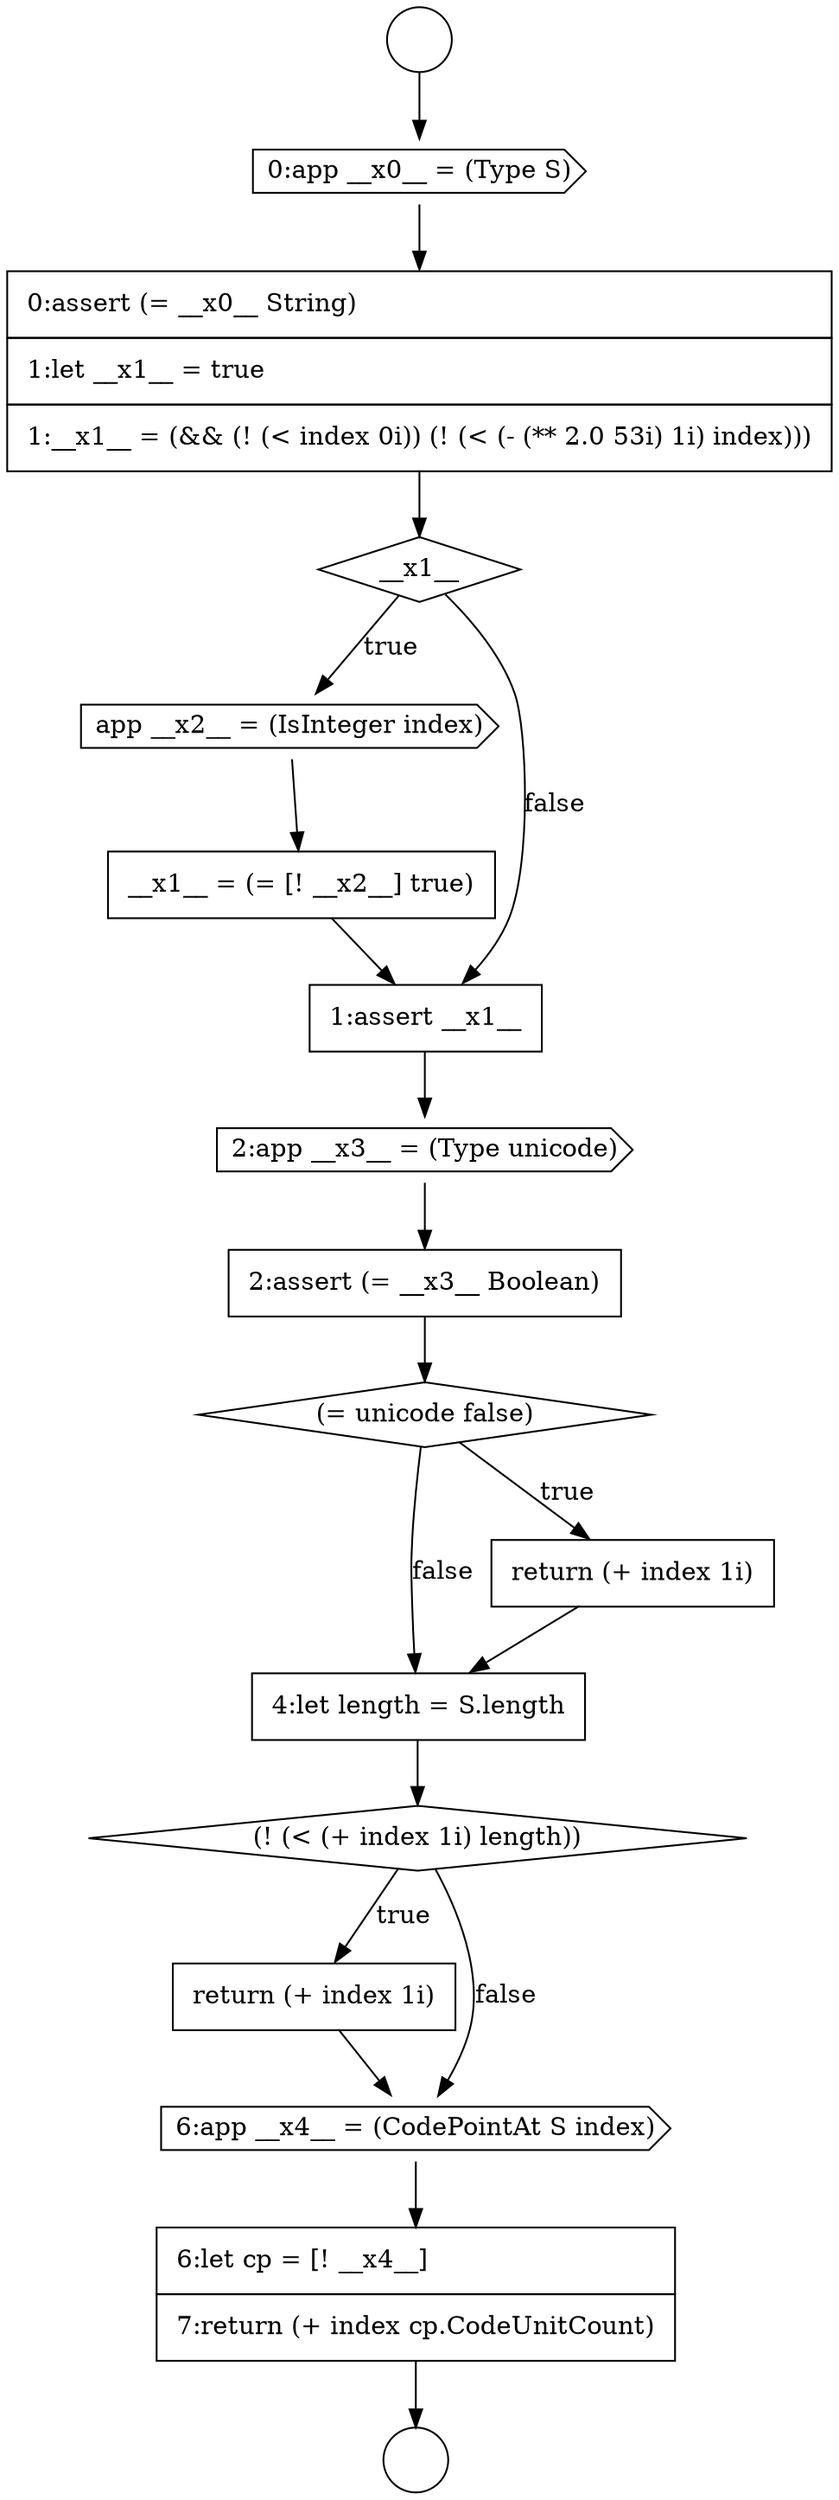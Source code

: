 digraph {
  node0 [shape=circle label=" " color="black" fillcolor="white" style=filled]
  node5 [shape=cds, label=<<font color="black">app __x2__ = (IsInteger index)</font>> color="black" fillcolor="white" style=filled]
  node10 [shape=diamond, label=<<font color="black">(= unicode false)</font>> color="black" fillcolor="white" style=filled]
  node14 [shape=none, margin=0, label=<<font color="black">
    <table border="0" cellborder="1" cellspacing="0" cellpadding="10">
      <tr><td align="left">return (+ index 1i)</td></tr>
    </table>
  </font>> color="black" fillcolor="white" style=filled]
  node1 [shape=circle label=" " color="black" fillcolor="white" style=filled]
  node6 [shape=none, margin=0, label=<<font color="black">
    <table border="0" cellborder="1" cellspacing="0" cellpadding="10">
      <tr><td align="left">__x1__ = (= [! __x2__] true)</td></tr>
    </table>
  </font>> color="black" fillcolor="white" style=filled]
  node9 [shape=none, margin=0, label=<<font color="black">
    <table border="0" cellborder="1" cellspacing="0" cellpadding="10">
      <tr><td align="left">2:assert (= __x3__ Boolean)</td></tr>
    </table>
  </font>> color="black" fillcolor="white" style=filled]
  node13 [shape=diamond, label=<<font color="black">(! (&lt; (+ index 1i) length))</font>> color="black" fillcolor="white" style=filled]
  node2 [shape=cds, label=<<font color="black">0:app __x0__ = (Type S)</font>> color="black" fillcolor="white" style=filled]
  node12 [shape=none, margin=0, label=<<font color="black">
    <table border="0" cellborder="1" cellspacing="0" cellpadding="10">
      <tr><td align="left">4:let length = S.length</td></tr>
    </table>
  </font>> color="black" fillcolor="white" style=filled]
  node7 [shape=none, margin=0, label=<<font color="black">
    <table border="0" cellborder="1" cellspacing="0" cellpadding="10">
      <tr><td align="left">1:assert __x1__</td></tr>
    </table>
  </font>> color="black" fillcolor="white" style=filled]
  node3 [shape=none, margin=0, label=<<font color="black">
    <table border="0" cellborder="1" cellspacing="0" cellpadding="10">
      <tr><td align="left">0:assert (= __x0__ String)</td></tr>
      <tr><td align="left">1:let __x1__ = true</td></tr>
      <tr><td align="left">1:__x1__ = (&amp;&amp; (! (&lt; index 0i)) (! (&lt; (- (** 2.0 53i) 1i) index)))</td></tr>
    </table>
  </font>> color="black" fillcolor="white" style=filled]
  node16 [shape=none, margin=0, label=<<font color="black">
    <table border="0" cellborder="1" cellspacing="0" cellpadding="10">
      <tr><td align="left">6:let cp = [! __x4__]</td></tr>
      <tr><td align="left">7:return (+ index cp.CodeUnitCount)</td></tr>
    </table>
  </font>> color="black" fillcolor="white" style=filled]
  node11 [shape=none, margin=0, label=<<font color="black">
    <table border="0" cellborder="1" cellspacing="0" cellpadding="10">
      <tr><td align="left">return (+ index 1i)</td></tr>
    </table>
  </font>> color="black" fillcolor="white" style=filled]
  node8 [shape=cds, label=<<font color="black">2:app __x3__ = (Type unicode)</font>> color="black" fillcolor="white" style=filled]
  node4 [shape=diamond, label=<<font color="black">__x1__</font>> color="black" fillcolor="white" style=filled]
  node15 [shape=cds, label=<<font color="black">6:app __x4__ = (CodePointAt S index)</font>> color="black" fillcolor="white" style=filled]
  node7 -> node8 [ color="black"]
  node12 -> node13 [ color="black"]
  node0 -> node2 [ color="black"]
  node6 -> node7 [ color="black"]
  node9 -> node10 [ color="black"]
  node14 -> node15 [ color="black"]
  node8 -> node9 [ color="black"]
  node5 -> node6 [ color="black"]
  node16 -> node1 [ color="black"]
  node3 -> node4 [ color="black"]
  node10 -> node11 [label=<<font color="black">true</font>> color="black"]
  node10 -> node12 [label=<<font color="black">false</font>> color="black"]
  node13 -> node14 [label=<<font color="black">true</font>> color="black"]
  node13 -> node15 [label=<<font color="black">false</font>> color="black"]
  node2 -> node3 [ color="black"]
  node15 -> node16 [ color="black"]
  node4 -> node5 [label=<<font color="black">true</font>> color="black"]
  node4 -> node7 [label=<<font color="black">false</font>> color="black"]
  node11 -> node12 [ color="black"]
}

